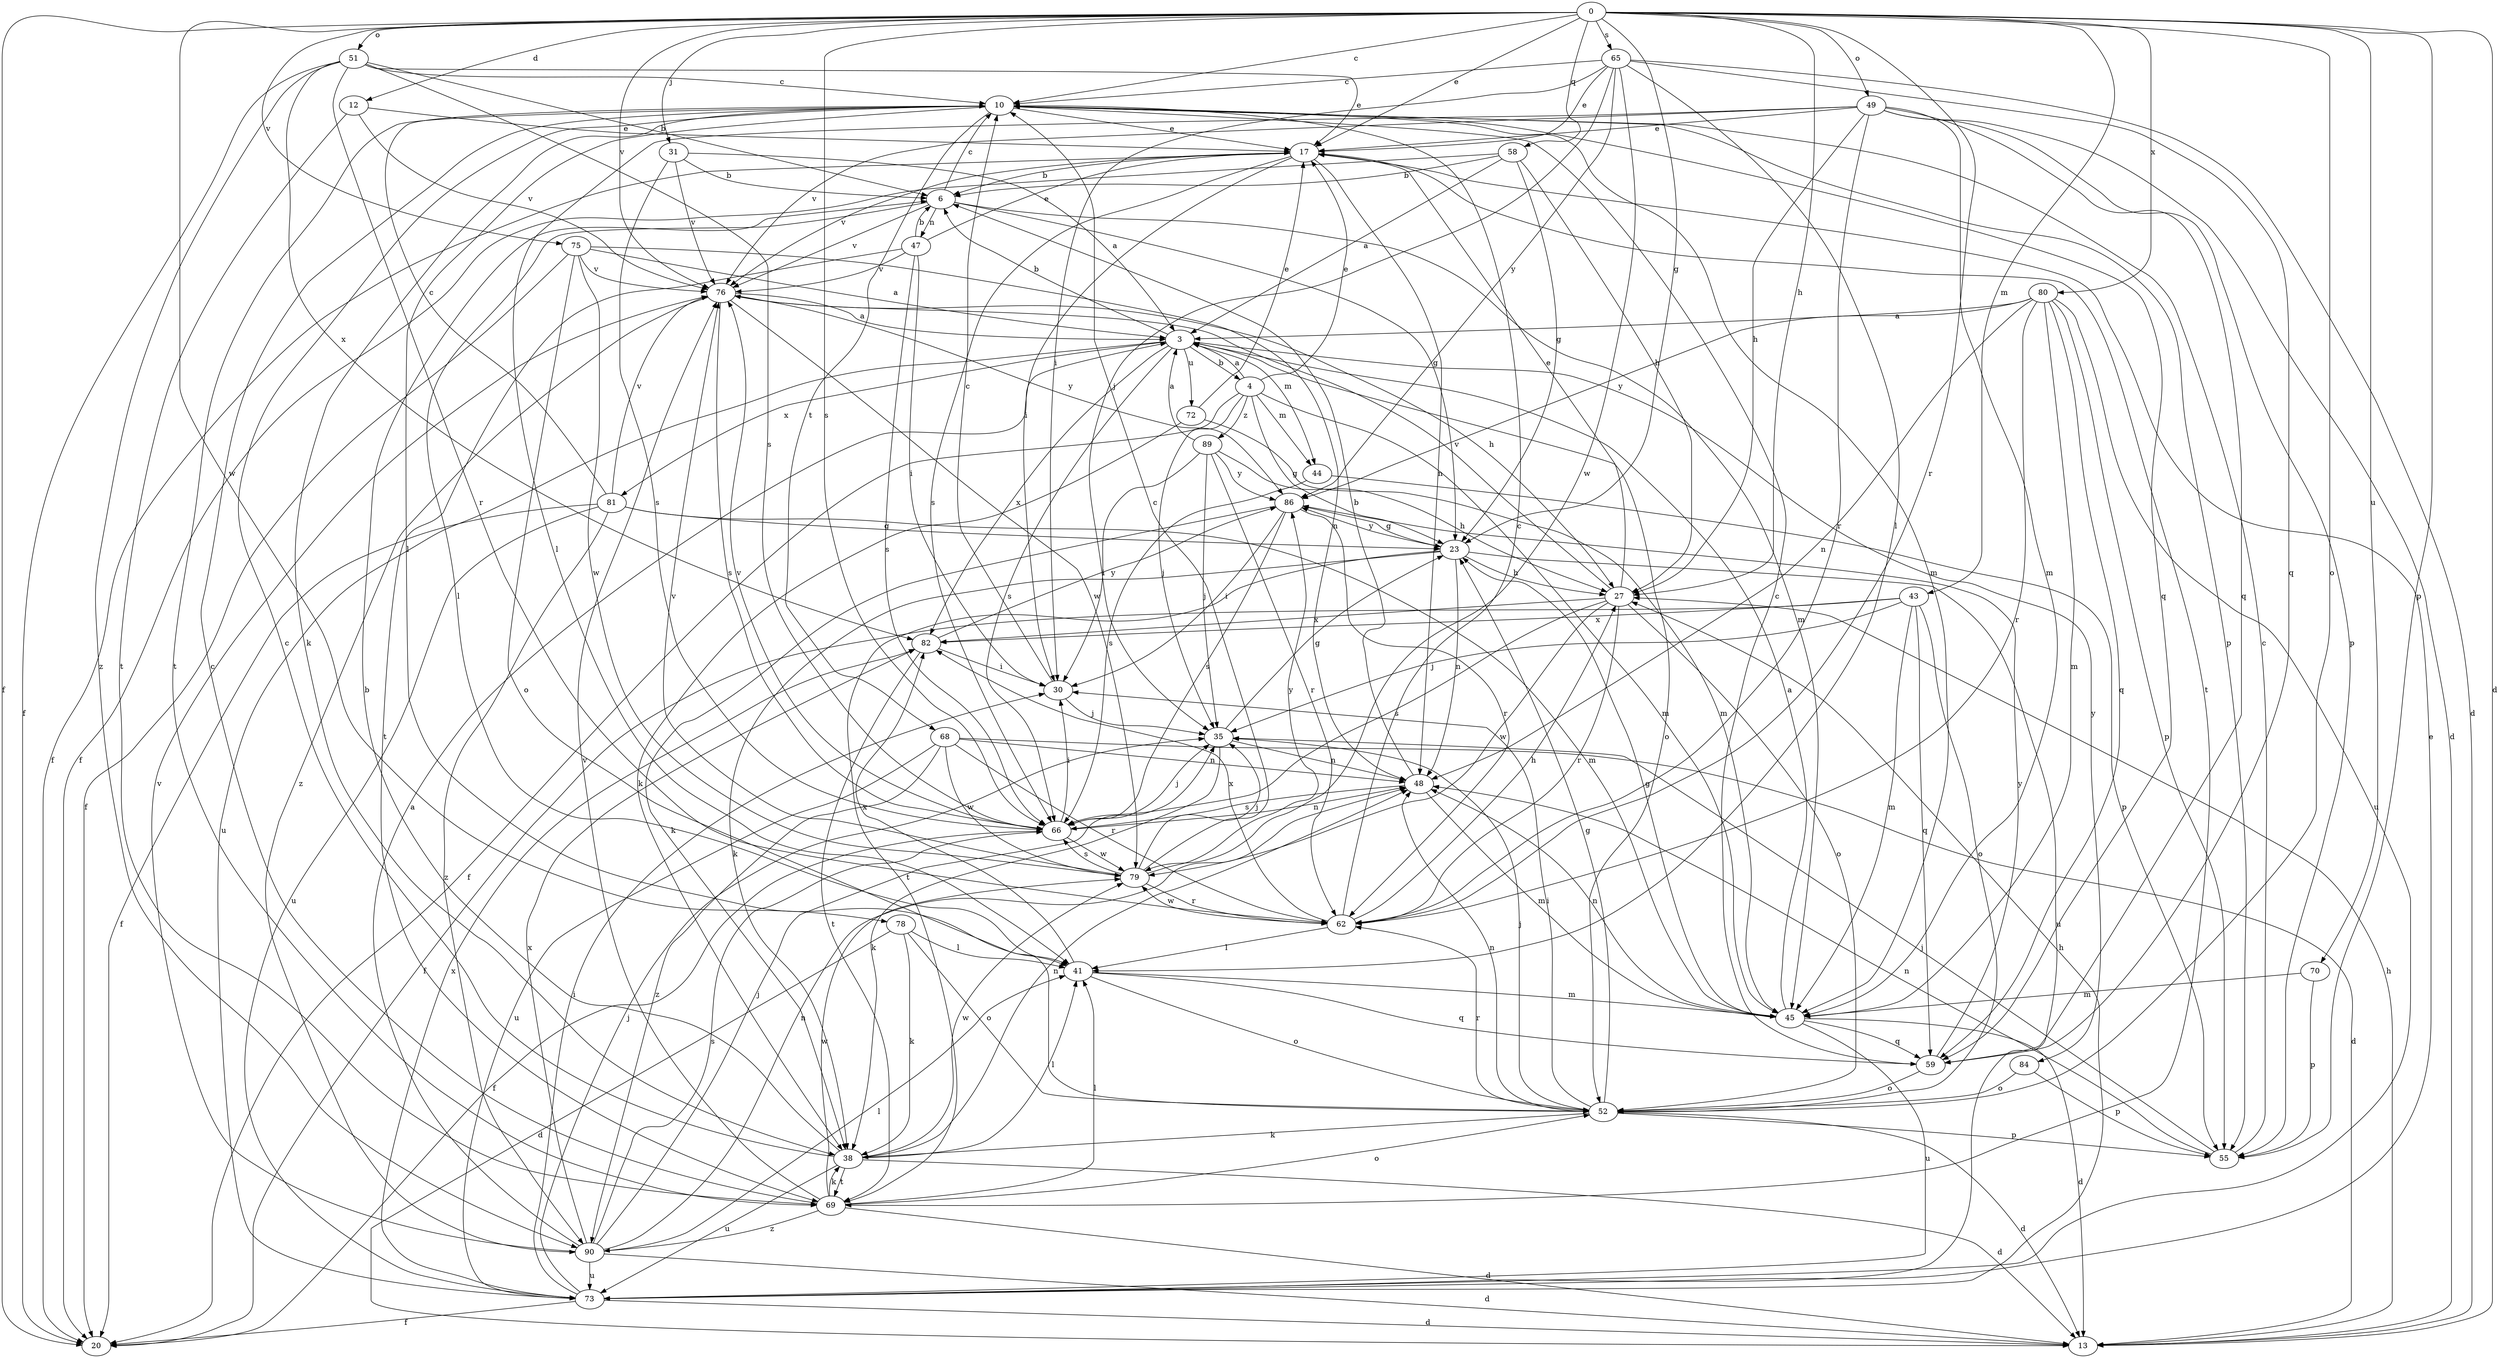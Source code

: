 strict digraph  {
0;
3;
4;
6;
10;
12;
13;
17;
20;
23;
27;
30;
31;
35;
38;
41;
43;
44;
45;
47;
48;
49;
51;
52;
55;
58;
59;
62;
65;
66;
68;
69;
70;
72;
73;
75;
76;
78;
79;
80;
81;
82;
84;
86;
89;
90;
0 -> 10  [label=c];
0 -> 12  [label=d];
0 -> 13  [label=d];
0 -> 17  [label=e];
0 -> 20  [label=f];
0 -> 23  [label=g];
0 -> 27  [label=h];
0 -> 31  [label=j];
0 -> 43  [label=m];
0 -> 49  [label=o];
0 -> 51  [label=o];
0 -> 52  [label=o];
0 -> 55  [label=p];
0 -> 58  [label=q];
0 -> 62  [label=r];
0 -> 65  [label=s];
0 -> 66  [label=s];
0 -> 70  [label=u];
0 -> 75  [label=v];
0 -> 76  [label=v];
0 -> 78  [label=w];
0 -> 80  [label=x];
3 -> 4  [label=b];
3 -> 6  [label=b];
3 -> 44  [label=m];
3 -> 52  [label=o];
3 -> 66  [label=s];
3 -> 72  [label=u];
3 -> 73  [label=u];
3 -> 81  [label=x];
3 -> 82  [label=x];
3 -> 84  [label=y];
4 -> 3  [label=a];
4 -> 17  [label=e];
4 -> 20  [label=f];
4 -> 23  [label=g];
4 -> 35  [label=j];
4 -> 44  [label=m];
4 -> 45  [label=m];
4 -> 89  [label=z];
6 -> 10  [label=c];
6 -> 23  [label=g];
6 -> 41  [label=l];
6 -> 45  [label=m];
6 -> 47  [label=n];
6 -> 76  [label=v];
10 -> 17  [label=e];
10 -> 38  [label=k];
10 -> 41  [label=l];
10 -> 45  [label=m];
10 -> 55  [label=p];
10 -> 59  [label=q];
10 -> 68  [label=t];
10 -> 69  [label=t];
12 -> 17  [label=e];
12 -> 69  [label=t];
12 -> 76  [label=v];
13 -> 27  [label=h];
17 -> 6  [label=b];
17 -> 20  [label=f];
17 -> 30  [label=i];
17 -> 48  [label=n];
17 -> 66  [label=s];
17 -> 69  [label=t];
17 -> 76  [label=v];
23 -> 27  [label=h];
23 -> 38  [label=k];
23 -> 48  [label=n];
23 -> 69  [label=t];
23 -> 73  [label=u];
23 -> 86  [label=y];
27 -> 17  [label=e];
27 -> 52  [label=o];
27 -> 62  [label=r];
27 -> 66  [label=s];
27 -> 76  [label=v];
27 -> 79  [label=w];
27 -> 82  [label=x];
30 -> 10  [label=c];
30 -> 35  [label=j];
31 -> 3  [label=a];
31 -> 6  [label=b];
31 -> 66  [label=s];
31 -> 76  [label=v];
35 -> 23  [label=g];
35 -> 38  [label=k];
35 -> 48  [label=n];
38 -> 6  [label=b];
38 -> 10  [label=c];
38 -> 13  [label=d];
38 -> 41  [label=l];
38 -> 48  [label=n];
38 -> 69  [label=t];
38 -> 73  [label=u];
38 -> 79  [label=w];
41 -> 45  [label=m];
41 -> 52  [label=o];
41 -> 59  [label=q];
41 -> 82  [label=x];
43 -> 20  [label=f];
43 -> 35  [label=j];
43 -> 45  [label=m];
43 -> 52  [label=o];
43 -> 59  [label=q];
43 -> 82  [label=x];
44 -> 55  [label=p];
44 -> 66  [label=s];
45 -> 3  [label=a];
45 -> 13  [label=d];
45 -> 23  [label=g];
45 -> 48  [label=n];
45 -> 59  [label=q];
45 -> 73  [label=u];
47 -> 6  [label=b];
47 -> 17  [label=e];
47 -> 30  [label=i];
47 -> 66  [label=s];
47 -> 69  [label=t];
47 -> 76  [label=v];
48 -> 6  [label=b];
48 -> 45  [label=m];
48 -> 66  [label=s];
49 -> 13  [label=d];
49 -> 17  [label=e];
49 -> 27  [label=h];
49 -> 41  [label=l];
49 -> 45  [label=m];
49 -> 55  [label=p];
49 -> 59  [label=q];
49 -> 62  [label=r];
49 -> 76  [label=v];
51 -> 6  [label=b];
51 -> 10  [label=c];
51 -> 17  [label=e];
51 -> 20  [label=f];
51 -> 62  [label=r];
51 -> 66  [label=s];
51 -> 82  [label=x];
51 -> 90  [label=z];
52 -> 13  [label=d];
52 -> 23  [label=g];
52 -> 30  [label=i];
52 -> 35  [label=j];
52 -> 38  [label=k];
52 -> 48  [label=n];
52 -> 55  [label=p];
52 -> 62  [label=r];
55 -> 10  [label=c];
55 -> 35  [label=j];
55 -> 48  [label=n];
58 -> 3  [label=a];
58 -> 6  [label=b];
58 -> 20  [label=f];
58 -> 23  [label=g];
58 -> 27  [label=h];
59 -> 10  [label=c];
59 -> 52  [label=o];
59 -> 86  [label=y];
62 -> 10  [label=c];
62 -> 27  [label=h];
62 -> 41  [label=l];
62 -> 79  [label=w];
62 -> 82  [label=x];
65 -> 10  [label=c];
65 -> 13  [label=d];
65 -> 17  [label=e];
65 -> 30  [label=i];
65 -> 35  [label=j];
65 -> 41  [label=l];
65 -> 59  [label=q];
65 -> 79  [label=w];
65 -> 86  [label=y];
66 -> 20  [label=f];
66 -> 30  [label=i];
66 -> 35  [label=j];
66 -> 48  [label=n];
66 -> 76  [label=v];
66 -> 79  [label=w];
68 -> 13  [label=d];
68 -> 48  [label=n];
68 -> 62  [label=r];
68 -> 73  [label=u];
68 -> 79  [label=w];
68 -> 90  [label=z];
69 -> 10  [label=c];
69 -> 13  [label=d];
69 -> 38  [label=k];
69 -> 41  [label=l];
69 -> 52  [label=o];
69 -> 76  [label=v];
69 -> 79  [label=w];
69 -> 90  [label=z];
70 -> 45  [label=m];
70 -> 55  [label=p];
72 -> 17  [label=e];
72 -> 38  [label=k];
72 -> 45  [label=m];
73 -> 13  [label=d];
73 -> 17  [label=e];
73 -> 20  [label=f];
73 -> 27  [label=h];
73 -> 30  [label=i];
73 -> 35  [label=j];
73 -> 82  [label=x];
75 -> 3  [label=a];
75 -> 20  [label=f];
75 -> 48  [label=n];
75 -> 52  [label=o];
75 -> 76  [label=v];
75 -> 79  [label=w];
76 -> 3  [label=a];
76 -> 27  [label=h];
76 -> 66  [label=s];
76 -> 79  [label=w];
76 -> 86  [label=y];
76 -> 90  [label=z];
78 -> 13  [label=d];
78 -> 38  [label=k];
78 -> 41  [label=l];
78 -> 52  [label=o];
79 -> 10  [label=c];
79 -> 35  [label=j];
79 -> 62  [label=r];
79 -> 66  [label=s];
79 -> 76  [label=v];
79 -> 86  [label=y];
80 -> 3  [label=a];
80 -> 45  [label=m];
80 -> 48  [label=n];
80 -> 55  [label=p];
80 -> 59  [label=q];
80 -> 62  [label=r];
80 -> 73  [label=u];
80 -> 86  [label=y];
81 -> 10  [label=c];
81 -> 20  [label=f];
81 -> 23  [label=g];
81 -> 45  [label=m];
81 -> 73  [label=u];
81 -> 76  [label=v];
81 -> 90  [label=z];
82 -> 30  [label=i];
82 -> 69  [label=t];
82 -> 86  [label=y];
84 -> 52  [label=o];
84 -> 55  [label=p];
86 -> 23  [label=g];
86 -> 30  [label=i];
86 -> 38  [label=k];
86 -> 62  [label=r];
86 -> 66  [label=s];
89 -> 3  [label=a];
89 -> 27  [label=h];
89 -> 30  [label=i];
89 -> 35  [label=j];
89 -> 62  [label=r];
89 -> 86  [label=y];
90 -> 3  [label=a];
90 -> 13  [label=d];
90 -> 35  [label=j];
90 -> 41  [label=l];
90 -> 48  [label=n];
90 -> 66  [label=s];
90 -> 73  [label=u];
90 -> 76  [label=v];
90 -> 82  [label=x];
}
